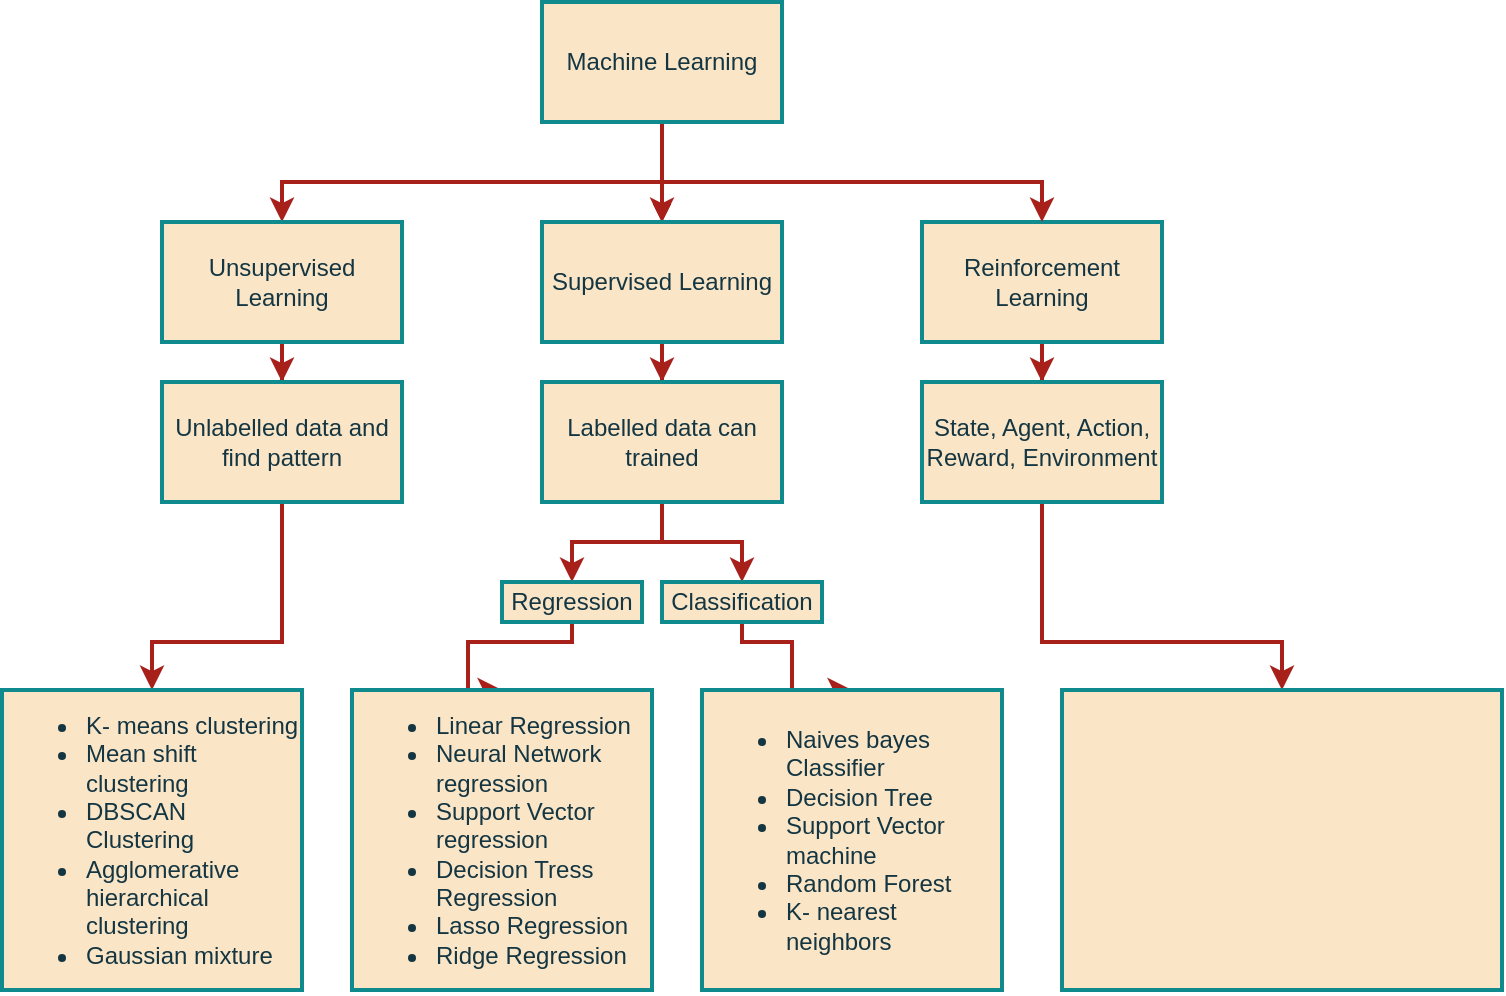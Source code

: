 <mxfile version="21.5.0" type="github">
  <diagram name="Page-1" id="tcuBk5lwrKn6pOtDavcS">
    <mxGraphModel dx="838" dy="483" grid="1" gridSize="10" guides="1" tooltips="1" connect="1" arrows="1" fold="1" page="1" pageScale="1" pageWidth="1169" pageHeight="827" math="0" shadow="0">
      <root>
        <mxCell id="0" />
        <mxCell id="1" parent="0" />
        <mxCell id="RYXvHmkfxahkaSeMc-fz-11" value="" style="edgeStyle=orthogonalEdgeStyle;rounded=0;orthogonalLoop=1;jettySize=auto;html=1;entryX=0.5;entryY=0;entryDx=0;entryDy=0;labelBackgroundColor=none;fontColor=default;strokeWidth=2;strokeColor=#A8201A;" edge="1" parent="1" source="RYXvHmkfxahkaSeMc-fz-1" target="RYXvHmkfxahkaSeMc-fz-16">
          <mxGeometry relative="1" as="geometry">
            <mxPoint x="620" y="300" as="targetPoint" />
          </mxGeometry>
        </mxCell>
        <mxCell id="RYXvHmkfxahkaSeMc-fz-1" value="Reinforcement Learning" style="rounded=0;whiteSpace=wrap;html=1;labelBackgroundColor=none;strokeWidth=2;fillColor=#FAE5C7;strokeColor=#0F8B8D;fontColor=#143642;" vertex="1" parent="1">
          <mxGeometry x="560" y="180" width="120" height="60" as="geometry" />
        </mxCell>
        <mxCell id="RYXvHmkfxahkaSeMc-fz-7" style="edgeStyle=orthogonalEdgeStyle;rounded=0;orthogonalLoop=1;jettySize=auto;html=1;entryX=0.5;entryY=0;entryDx=0;entryDy=0;exitX=0.5;exitY=1;exitDx=0;exitDy=0;labelBackgroundColor=none;fontColor=default;strokeWidth=2;strokeColor=#A8201A;" edge="1" parent="1" source="RYXvHmkfxahkaSeMc-fz-4" target="RYXvHmkfxahkaSeMc-fz-6">
          <mxGeometry relative="1" as="geometry">
            <Array as="points">
              <mxPoint x="430" y="160" />
              <mxPoint x="240" y="160" />
            </Array>
          </mxGeometry>
        </mxCell>
        <mxCell id="RYXvHmkfxahkaSeMc-fz-8" style="edgeStyle=orthogonalEdgeStyle;rounded=0;orthogonalLoop=1;jettySize=auto;html=1;entryX=0.5;entryY=0;entryDx=0;entryDy=0;labelBackgroundColor=none;fontColor=default;strokeWidth=2;strokeColor=#A8201A;" edge="1" parent="1" source="RYXvHmkfxahkaSeMc-fz-4" target="RYXvHmkfxahkaSeMc-fz-5">
          <mxGeometry relative="1" as="geometry" />
        </mxCell>
        <mxCell id="RYXvHmkfxahkaSeMc-fz-9" style="edgeStyle=orthogonalEdgeStyle;rounded=0;orthogonalLoop=1;jettySize=auto;html=1;entryX=0.5;entryY=0;entryDx=0;entryDy=0;labelBackgroundColor=none;fontColor=default;strokeWidth=2;exitX=0.5;exitY=1;exitDx=0;exitDy=0;exitPerimeter=0;strokeColor=#A8201A;" edge="1" parent="1" source="RYXvHmkfxahkaSeMc-fz-4" target="RYXvHmkfxahkaSeMc-fz-1">
          <mxGeometry relative="1" as="geometry">
            <mxPoint x="440" y="140" as="sourcePoint" />
            <Array as="points">
              <mxPoint x="430" y="160" />
              <mxPoint x="620" y="160" />
            </Array>
          </mxGeometry>
        </mxCell>
        <mxCell id="RYXvHmkfxahkaSeMc-fz-57" value="" style="edgeStyle=orthogonalEdgeStyle;rounded=0;orthogonalLoop=1;jettySize=auto;html=1;labelBackgroundColor=none;fontColor=default;strokeColor=#A8201A;" edge="1" parent="1" source="RYXvHmkfxahkaSeMc-fz-4" target="RYXvHmkfxahkaSeMc-fz-5">
          <mxGeometry relative="1" as="geometry" />
        </mxCell>
        <mxCell id="RYXvHmkfxahkaSeMc-fz-58" value="" style="edgeStyle=orthogonalEdgeStyle;rounded=0;orthogonalLoop=1;jettySize=auto;html=1;labelBackgroundColor=none;fontColor=default;strokeColor=#A8201A;" edge="1" parent="1" source="RYXvHmkfxahkaSeMc-fz-4" target="RYXvHmkfxahkaSeMc-fz-5">
          <mxGeometry relative="1" as="geometry" />
        </mxCell>
        <mxCell id="RYXvHmkfxahkaSeMc-fz-4" value="Machine Learning" style="rounded=0;whiteSpace=wrap;html=1;labelBackgroundColor=none;strokeWidth=2;fillColor=#FAE5C7;strokeColor=#0F8B8D;fontColor=#143642;" vertex="1" parent="1">
          <mxGeometry x="370" y="70" width="120" height="60" as="geometry" />
        </mxCell>
        <mxCell id="RYXvHmkfxahkaSeMc-fz-13" value="" style="edgeStyle=orthogonalEdgeStyle;rounded=0;orthogonalLoop=1;jettySize=auto;html=1;labelBackgroundColor=none;fontColor=default;strokeWidth=2;strokeColor=#A8201A;" edge="1" parent="1" source="RYXvHmkfxahkaSeMc-fz-5" target="RYXvHmkfxahkaSeMc-fz-12">
          <mxGeometry relative="1" as="geometry" />
        </mxCell>
        <mxCell id="RYXvHmkfxahkaSeMc-fz-5" value="Supervised Learning" style="rounded=0;whiteSpace=wrap;html=1;labelBackgroundColor=none;strokeWidth=2;fillColor=#FAE5C7;strokeColor=#0F8B8D;fontColor=#143642;" vertex="1" parent="1">
          <mxGeometry x="370" y="180" width="120" height="60" as="geometry" />
        </mxCell>
        <mxCell id="RYXvHmkfxahkaSeMc-fz-15" value="" style="edgeStyle=orthogonalEdgeStyle;rounded=0;orthogonalLoop=1;jettySize=auto;html=1;labelBackgroundColor=none;fontColor=default;strokeWidth=2;strokeColor=#A8201A;" edge="1" parent="1" source="RYXvHmkfxahkaSeMc-fz-6" target="RYXvHmkfxahkaSeMc-fz-14">
          <mxGeometry relative="1" as="geometry" />
        </mxCell>
        <mxCell id="RYXvHmkfxahkaSeMc-fz-6" value="Unsupervised Learning" style="rounded=0;whiteSpace=wrap;html=1;labelBackgroundColor=none;strokeWidth=2;fillColor=#FAE5C7;strokeColor=#0F8B8D;fontColor=#143642;" vertex="1" parent="1">
          <mxGeometry x="180" y="180" width="120" height="60" as="geometry" />
        </mxCell>
        <mxCell id="RYXvHmkfxahkaSeMc-fz-30" value="" style="edgeStyle=orthogonalEdgeStyle;rounded=0;orthogonalLoop=1;jettySize=auto;html=1;labelBackgroundColor=none;fontColor=default;strokeWidth=2;strokeColor=#A8201A;" edge="1" parent="1" source="RYXvHmkfxahkaSeMc-fz-12" target="RYXvHmkfxahkaSeMc-fz-26">
          <mxGeometry relative="1" as="geometry">
            <Array as="points">
              <mxPoint x="430" y="340" />
              <mxPoint x="385" y="340" />
            </Array>
          </mxGeometry>
        </mxCell>
        <mxCell id="RYXvHmkfxahkaSeMc-fz-34" style="edgeStyle=orthogonalEdgeStyle;rounded=0;orthogonalLoop=1;jettySize=auto;html=1;entryX=0.5;entryY=0;entryDx=0;entryDy=0;labelBackgroundColor=none;fontColor=default;strokeWidth=2;strokeColor=#A8201A;" edge="1" parent="1" source="RYXvHmkfxahkaSeMc-fz-12" target="RYXvHmkfxahkaSeMc-fz-31">
          <mxGeometry relative="1" as="geometry">
            <Array as="points">
              <mxPoint x="430" y="340" />
              <mxPoint x="470" y="340" />
            </Array>
          </mxGeometry>
        </mxCell>
        <mxCell id="RYXvHmkfxahkaSeMc-fz-12" value="Labelled data can trained" style="rounded=0;whiteSpace=wrap;html=1;labelBackgroundColor=none;strokeWidth=2;fillColor=#FAE5C7;strokeColor=#0F8B8D;fontColor=#143642;" vertex="1" parent="1">
          <mxGeometry x="370" y="260" width="120" height="60" as="geometry" />
        </mxCell>
        <mxCell id="RYXvHmkfxahkaSeMc-fz-41" style="edgeStyle=orthogonalEdgeStyle;rounded=0;orthogonalLoop=1;jettySize=auto;html=1;exitX=0.5;exitY=1;exitDx=0;exitDy=0;entryX=0.5;entryY=0;entryDx=0;entryDy=0;labelBackgroundColor=none;fontColor=default;strokeWidth=2;strokeColor=#A8201A;" edge="1" parent="1" source="RYXvHmkfxahkaSeMc-fz-14" target="RYXvHmkfxahkaSeMc-fz-40">
          <mxGeometry relative="1" as="geometry">
            <Array as="points">
              <mxPoint x="240" y="390" />
              <mxPoint x="175" y="390" />
            </Array>
          </mxGeometry>
        </mxCell>
        <mxCell id="RYXvHmkfxahkaSeMc-fz-14" value="Unlabelled data and find pattern" style="whiteSpace=wrap;html=1;rounded=0;labelBackgroundColor=none;strokeWidth=2;fillColor=#FAE5C7;strokeColor=#0F8B8D;fontColor=#143642;" vertex="1" parent="1">
          <mxGeometry x="180" y="260" width="120" height="60" as="geometry" />
        </mxCell>
        <mxCell id="RYXvHmkfxahkaSeMc-fz-61" style="edgeStyle=orthogonalEdgeStyle;rounded=0;orthogonalLoop=1;jettySize=auto;html=1;entryX=0.5;entryY=0;entryDx=0;entryDy=0;fontSize=12;fillColor=#FAE5C7;labelBackgroundColor=none;strokeWidth=2;strokeColor=#A8201A;fontColor=default;" edge="1" parent="1" source="RYXvHmkfxahkaSeMc-fz-16" target="RYXvHmkfxahkaSeMc-fz-17">
          <mxGeometry relative="1" as="geometry">
            <Array as="points">
              <mxPoint x="620" y="390" />
              <mxPoint x="740" y="390" />
            </Array>
          </mxGeometry>
        </mxCell>
        <mxCell id="RYXvHmkfxahkaSeMc-fz-16" value="State, Agent, Action, Reward, Environment" style="rounded=0;whiteSpace=wrap;html=1;labelBackgroundColor=none;strokeWidth=2;fillColor=#FAE5C7;strokeColor=#0F8B8D;fontColor=#143642;" vertex="1" parent="1">
          <mxGeometry x="560" y="260" width="120" height="60" as="geometry" />
        </mxCell>
        <mxCell id="RYXvHmkfxahkaSeMc-fz-55" style="edgeStyle=orthogonalEdgeStyle;rounded=0;orthogonalLoop=1;jettySize=auto;html=1;entryX=0.5;entryY=0;entryDx=0;entryDy=0;labelBackgroundColor=none;strokeWidth=2;fontColor=default;strokeColor=#A8201A;" edge="1" parent="1" source="RYXvHmkfxahkaSeMc-fz-26" target="RYXvHmkfxahkaSeMc-fz-49">
          <mxGeometry relative="1" as="geometry">
            <Array as="points">
              <mxPoint x="385" y="390" />
              <mxPoint x="333" y="390" />
            </Array>
          </mxGeometry>
        </mxCell>
        <mxCell id="RYXvHmkfxahkaSeMc-fz-26" value="Regression" style="whiteSpace=wrap;html=1;rounded=0;labelBackgroundColor=none;strokeWidth=2;fillColor=#FAE5C7;strokeColor=#0F8B8D;fontColor=#143642;" vertex="1" parent="1">
          <mxGeometry x="350" y="360" width="70" height="20" as="geometry" />
        </mxCell>
        <mxCell id="RYXvHmkfxahkaSeMc-fz-38" style="edgeStyle=orthogonalEdgeStyle;rounded=0;orthogonalLoop=1;jettySize=auto;html=1;labelBackgroundColor=none;fontColor=default;entryX=0.5;entryY=0;entryDx=0;entryDy=0;strokeWidth=2;strokeColor=#A8201A;" edge="1" parent="1" source="RYXvHmkfxahkaSeMc-fz-31" target="RYXvHmkfxahkaSeMc-fz-50">
          <mxGeometry relative="1" as="geometry">
            <mxPoint x="495" y="420" as="targetPoint" />
            <Array as="points">
              <mxPoint x="470" y="390" />
              <mxPoint x="495" y="390" />
            </Array>
          </mxGeometry>
        </mxCell>
        <mxCell id="RYXvHmkfxahkaSeMc-fz-31" value="Classification" style="whiteSpace=wrap;html=1;rounded=0;labelBackgroundColor=none;strokeWidth=2;fillColor=#FAE5C7;strokeColor=#0F8B8D;fontColor=#143642;" vertex="1" parent="1">
          <mxGeometry x="430" y="360" width="80" height="20" as="geometry" />
        </mxCell>
        <mxCell id="RYXvHmkfxahkaSeMc-fz-40" value="&lt;ul&gt;&lt;li&gt;K- means clustering&lt;/li&gt;&lt;li&gt;Mean shift clustering&lt;/li&gt;&lt;li&gt;DBSCAN Clustering&amp;nbsp;&lt;/li&gt;&lt;li&gt;Agglomerative hierarchical clustering&lt;/li&gt;&lt;li&gt;Gaussian mixture&lt;/li&gt;&lt;/ul&gt;" style="whiteSpace=wrap;html=1;rounded=0;align=left;labelBackgroundColor=none;strokeWidth=2;fillColor=#FAE5C7;strokeColor=#0F8B8D;fontColor=#143642;" vertex="1" parent="1">
          <mxGeometry x="100" y="414" width="150" height="150" as="geometry" />
        </mxCell>
        <mxCell id="RYXvHmkfxahkaSeMc-fz-50" value="&lt;ul&gt;&lt;li&gt;Naives bayes Classifier&lt;/li&gt;&lt;li&gt;Decision Tree&amp;nbsp;&lt;/li&gt;&lt;li&gt;Support Vector machine&lt;/li&gt;&lt;li&gt;Random Forest&amp;nbsp;&lt;/li&gt;&lt;li&gt;K- nearest neighbors&amp;nbsp;&lt;/li&gt;&lt;/ul&gt;" style="whiteSpace=wrap;html=1;rounded=0;align=left;labelBackgroundColor=none;strokeWidth=2;fillColor=#FAE5C7;strokeColor=#0F8B8D;fontColor=#143642;" vertex="1" parent="1">
          <mxGeometry x="450" y="414" width="150" height="150" as="geometry" />
        </mxCell>
        <mxCell id="RYXvHmkfxahkaSeMc-fz-49" value="&lt;ul&gt;&lt;li&gt;Linear Regression&lt;/li&gt;&lt;li&gt;Neural Network regression&lt;/li&gt;&lt;li&gt;Support Vector regression&lt;/li&gt;&lt;li&gt;Decision Tress Regression&lt;/li&gt;&lt;li&gt;Lasso Regression&lt;/li&gt;&lt;li&gt;Ridge Regression&lt;/li&gt;&lt;/ul&gt;" style="whiteSpace=wrap;html=1;rounded=0;align=left;labelBackgroundColor=none;strokeWidth=2;fillColor=#FAE5C7;strokeColor=#0F8B8D;fontColor=#143642;" vertex="1" parent="1">
          <mxGeometry x="275" y="414" width="150" height="150" as="geometry" />
        </mxCell>
        <mxCell id="RYXvHmkfxahkaSeMc-fz-51" value="" style="group;labelBackgroundColor=none;fontColor=#143642;strokeWidth=2;" vertex="1" connectable="0" parent="1">
          <mxGeometry x="630" y="414" width="220" height="150" as="geometry" />
        </mxCell>
        <mxCell id="RYXvHmkfxahkaSeMc-fz-17" value="" style="rounded=0;whiteSpace=wrap;html=1;labelBackgroundColor=none;fillColor=#FAE5C7;strokeColor=#0F8B8D;fontColor=#143642;strokeWidth=2;" vertex="1" parent="RYXvHmkfxahkaSeMc-fz-51">
          <mxGeometry width="220" height="150" as="geometry" />
        </mxCell>
        <mxCell id="RYXvHmkfxahkaSeMc-fz-59" value="" style="shape=image;imageAspect=0;aspect=fixed;verticalLabelPosition=bottom;verticalAlign=top;image=https://www.mdpi.com/applsci/applsci-12-12377/article_deploy/html/images/applsci-12-12377-g001.png;labelBackgroundColor=none;fillColor=#FAE5C7;strokeColor=#0F8B8D;fontColor=#143642;" vertex="1" parent="RYXvHmkfxahkaSeMc-fz-51">
          <mxGeometry x="20.216" y="16" width="179.568" height="120.168" as="geometry" />
        </mxCell>
      </root>
    </mxGraphModel>
  </diagram>
</mxfile>
